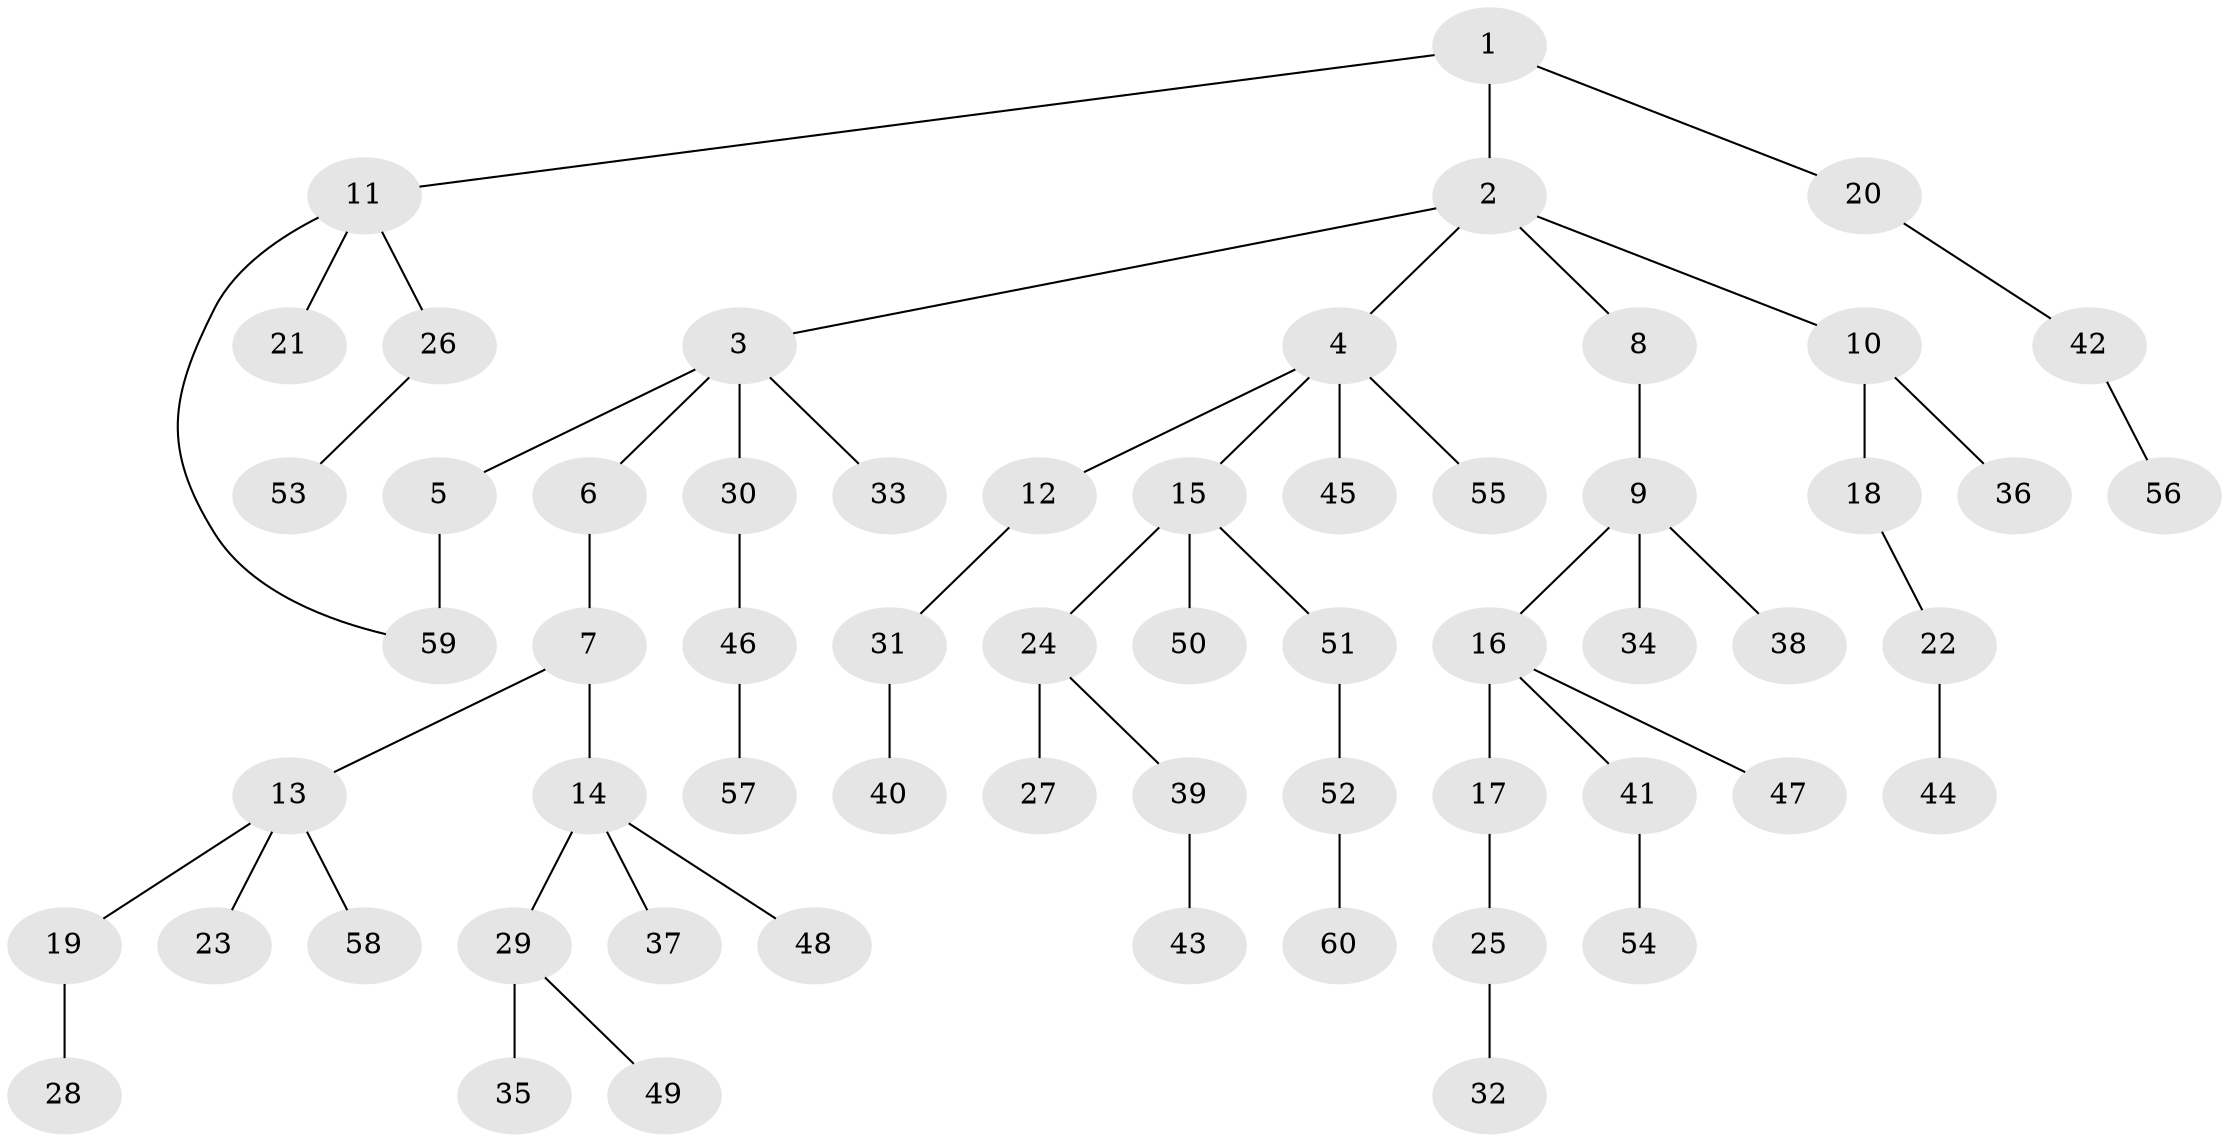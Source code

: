 // original degree distribution, {5: 0.034482758620689655, 6: 0.017241379310344827, 4: 0.09482758620689655, 3: 0.1206896551724138, 1: 0.4827586206896552, 2: 0.25}
// Generated by graph-tools (version 1.1) at 2025/34/03/09/25 02:34:22]
// undirected, 60 vertices, 60 edges
graph export_dot {
graph [start="1"]
  node [color=gray90,style=filled];
  1;
  2;
  3;
  4;
  5;
  6;
  7;
  8;
  9;
  10;
  11;
  12;
  13;
  14;
  15;
  16;
  17;
  18;
  19;
  20;
  21;
  22;
  23;
  24;
  25;
  26;
  27;
  28;
  29;
  30;
  31;
  32;
  33;
  34;
  35;
  36;
  37;
  38;
  39;
  40;
  41;
  42;
  43;
  44;
  45;
  46;
  47;
  48;
  49;
  50;
  51;
  52;
  53;
  54;
  55;
  56;
  57;
  58;
  59;
  60;
  1 -- 2 [weight=2.0];
  1 -- 11 [weight=1.0];
  1 -- 20 [weight=1.0];
  2 -- 3 [weight=1.0];
  2 -- 4 [weight=1.0];
  2 -- 8 [weight=1.0];
  2 -- 10 [weight=1.0];
  3 -- 5 [weight=1.0];
  3 -- 6 [weight=1.0];
  3 -- 30 [weight=1.0];
  3 -- 33 [weight=1.0];
  4 -- 12 [weight=1.0];
  4 -- 15 [weight=1.0];
  4 -- 45 [weight=1.0];
  4 -- 55 [weight=1.0];
  5 -- 59 [weight=2.0];
  6 -- 7 [weight=1.0];
  7 -- 13 [weight=1.0];
  7 -- 14 [weight=1.0];
  8 -- 9 [weight=2.0];
  9 -- 16 [weight=1.0];
  9 -- 34 [weight=1.0];
  9 -- 38 [weight=1.0];
  10 -- 18 [weight=1.0];
  10 -- 36 [weight=1.0];
  11 -- 21 [weight=1.0];
  11 -- 26 [weight=1.0];
  11 -- 59 [weight=1.0];
  12 -- 31 [weight=2.0];
  13 -- 19 [weight=1.0];
  13 -- 23 [weight=1.0];
  13 -- 58 [weight=1.0];
  14 -- 29 [weight=1.0];
  14 -- 37 [weight=1.0];
  14 -- 48 [weight=1.0];
  15 -- 24 [weight=1.0];
  15 -- 50 [weight=1.0];
  15 -- 51 [weight=1.0];
  16 -- 17 [weight=1.0];
  16 -- 41 [weight=1.0];
  16 -- 47 [weight=1.0];
  17 -- 25 [weight=1.0];
  18 -- 22 [weight=2.0];
  19 -- 28 [weight=1.0];
  20 -- 42 [weight=1.0];
  22 -- 44 [weight=1.0];
  24 -- 27 [weight=3.0];
  24 -- 39 [weight=1.0];
  25 -- 32 [weight=1.0];
  26 -- 53 [weight=1.0];
  29 -- 35 [weight=2.0];
  29 -- 49 [weight=1.0];
  30 -- 46 [weight=1.0];
  31 -- 40 [weight=1.0];
  39 -- 43 [weight=3.0];
  41 -- 54 [weight=1.0];
  42 -- 56 [weight=1.0];
  46 -- 57 [weight=1.0];
  51 -- 52 [weight=1.0];
  52 -- 60 [weight=1.0];
}

